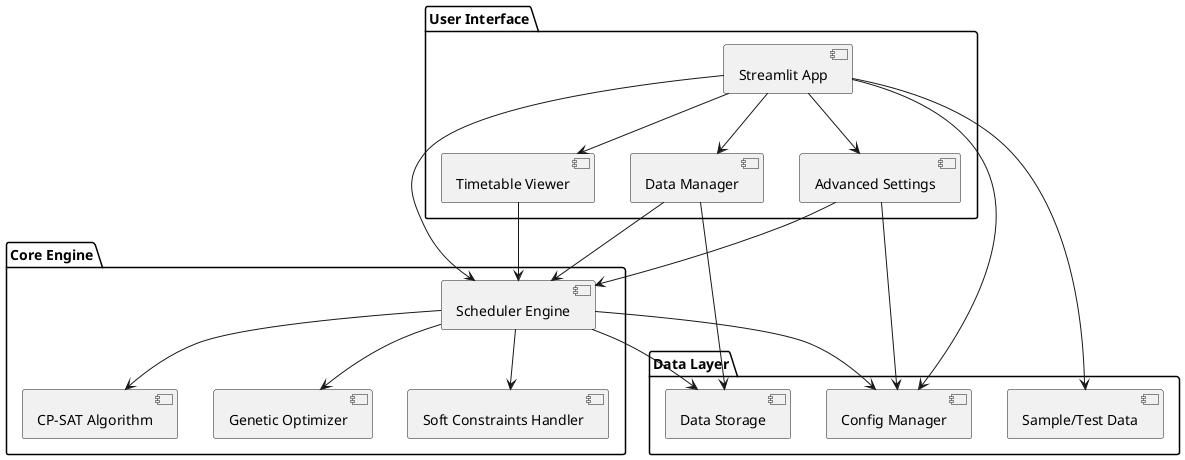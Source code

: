 @startuml system_architecture

' System Architecture Diagram for University Scheduling System
' يوضح مكونات النظام وتفاعلها

package "User Interface" {
  [Streamlit App]
  [Data Manager]
  [Advanced Settings]
  [Timetable Viewer]
}

package "Core Engine" {
  [Scheduler Engine]
  [CP-SAT Algorithm]
  [Genetic Optimizer]
  [Soft Constraints Handler]
}

package "Data Layer" {
  [Data Storage]
  [Sample/Test Data]
  [Config Manager]
}

[Streamlit App] --> [Data Manager]
[Streamlit App] --> [Advanced Settings]
[Streamlit App] --> [Timetable Viewer]
[Streamlit App] --> [Scheduler Engine]
[Data Manager] --> [Scheduler Engine]
[Advanced Settings] --> [Scheduler Engine]
[Timetable Viewer] --> [Scheduler Engine]

[Scheduler Engine] --> [CP-SAT Algorithm]
[Scheduler Engine] --> [Genetic Optimizer]
[Scheduler Engine] --> [Soft Constraints Handler]

[Scheduler Engine] --> [Data Storage]
[Scheduler Engine] --> [Config Manager]
[Data Manager] --> [Data Storage]
[Advanced Settings] --> [Config Manager]
[Streamlit App] --> [Config Manager]
[Streamlit App] --> [Sample/Test Data]

@enduml
